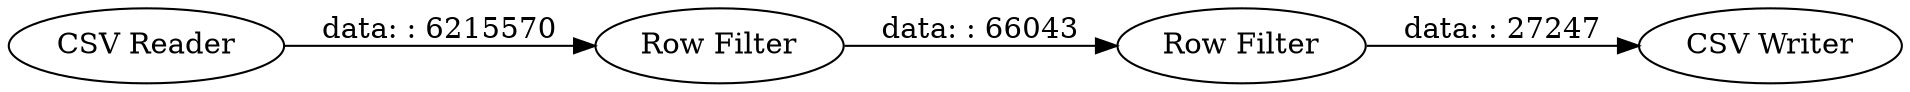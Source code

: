 digraph {
	"-7759452789025267619_1" [label="CSV Reader"]
	"-7759452789025267619_2" [label="Row Filter"]
	"-7759452789025267619_3" [label="Row Filter"]
	"-7759452789025267619_4" [label="CSV Writer"]
	"-7759452789025267619_1" -> "-7759452789025267619_2" [label="data: : 6215570"]
	"-7759452789025267619_3" -> "-7759452789025267619_4" [label="data: : 27247"]
	"-7759452789025267619_2" -> "-7759452789025267619_3" [label="data: : 66043"]
	rankdir=LR
}
